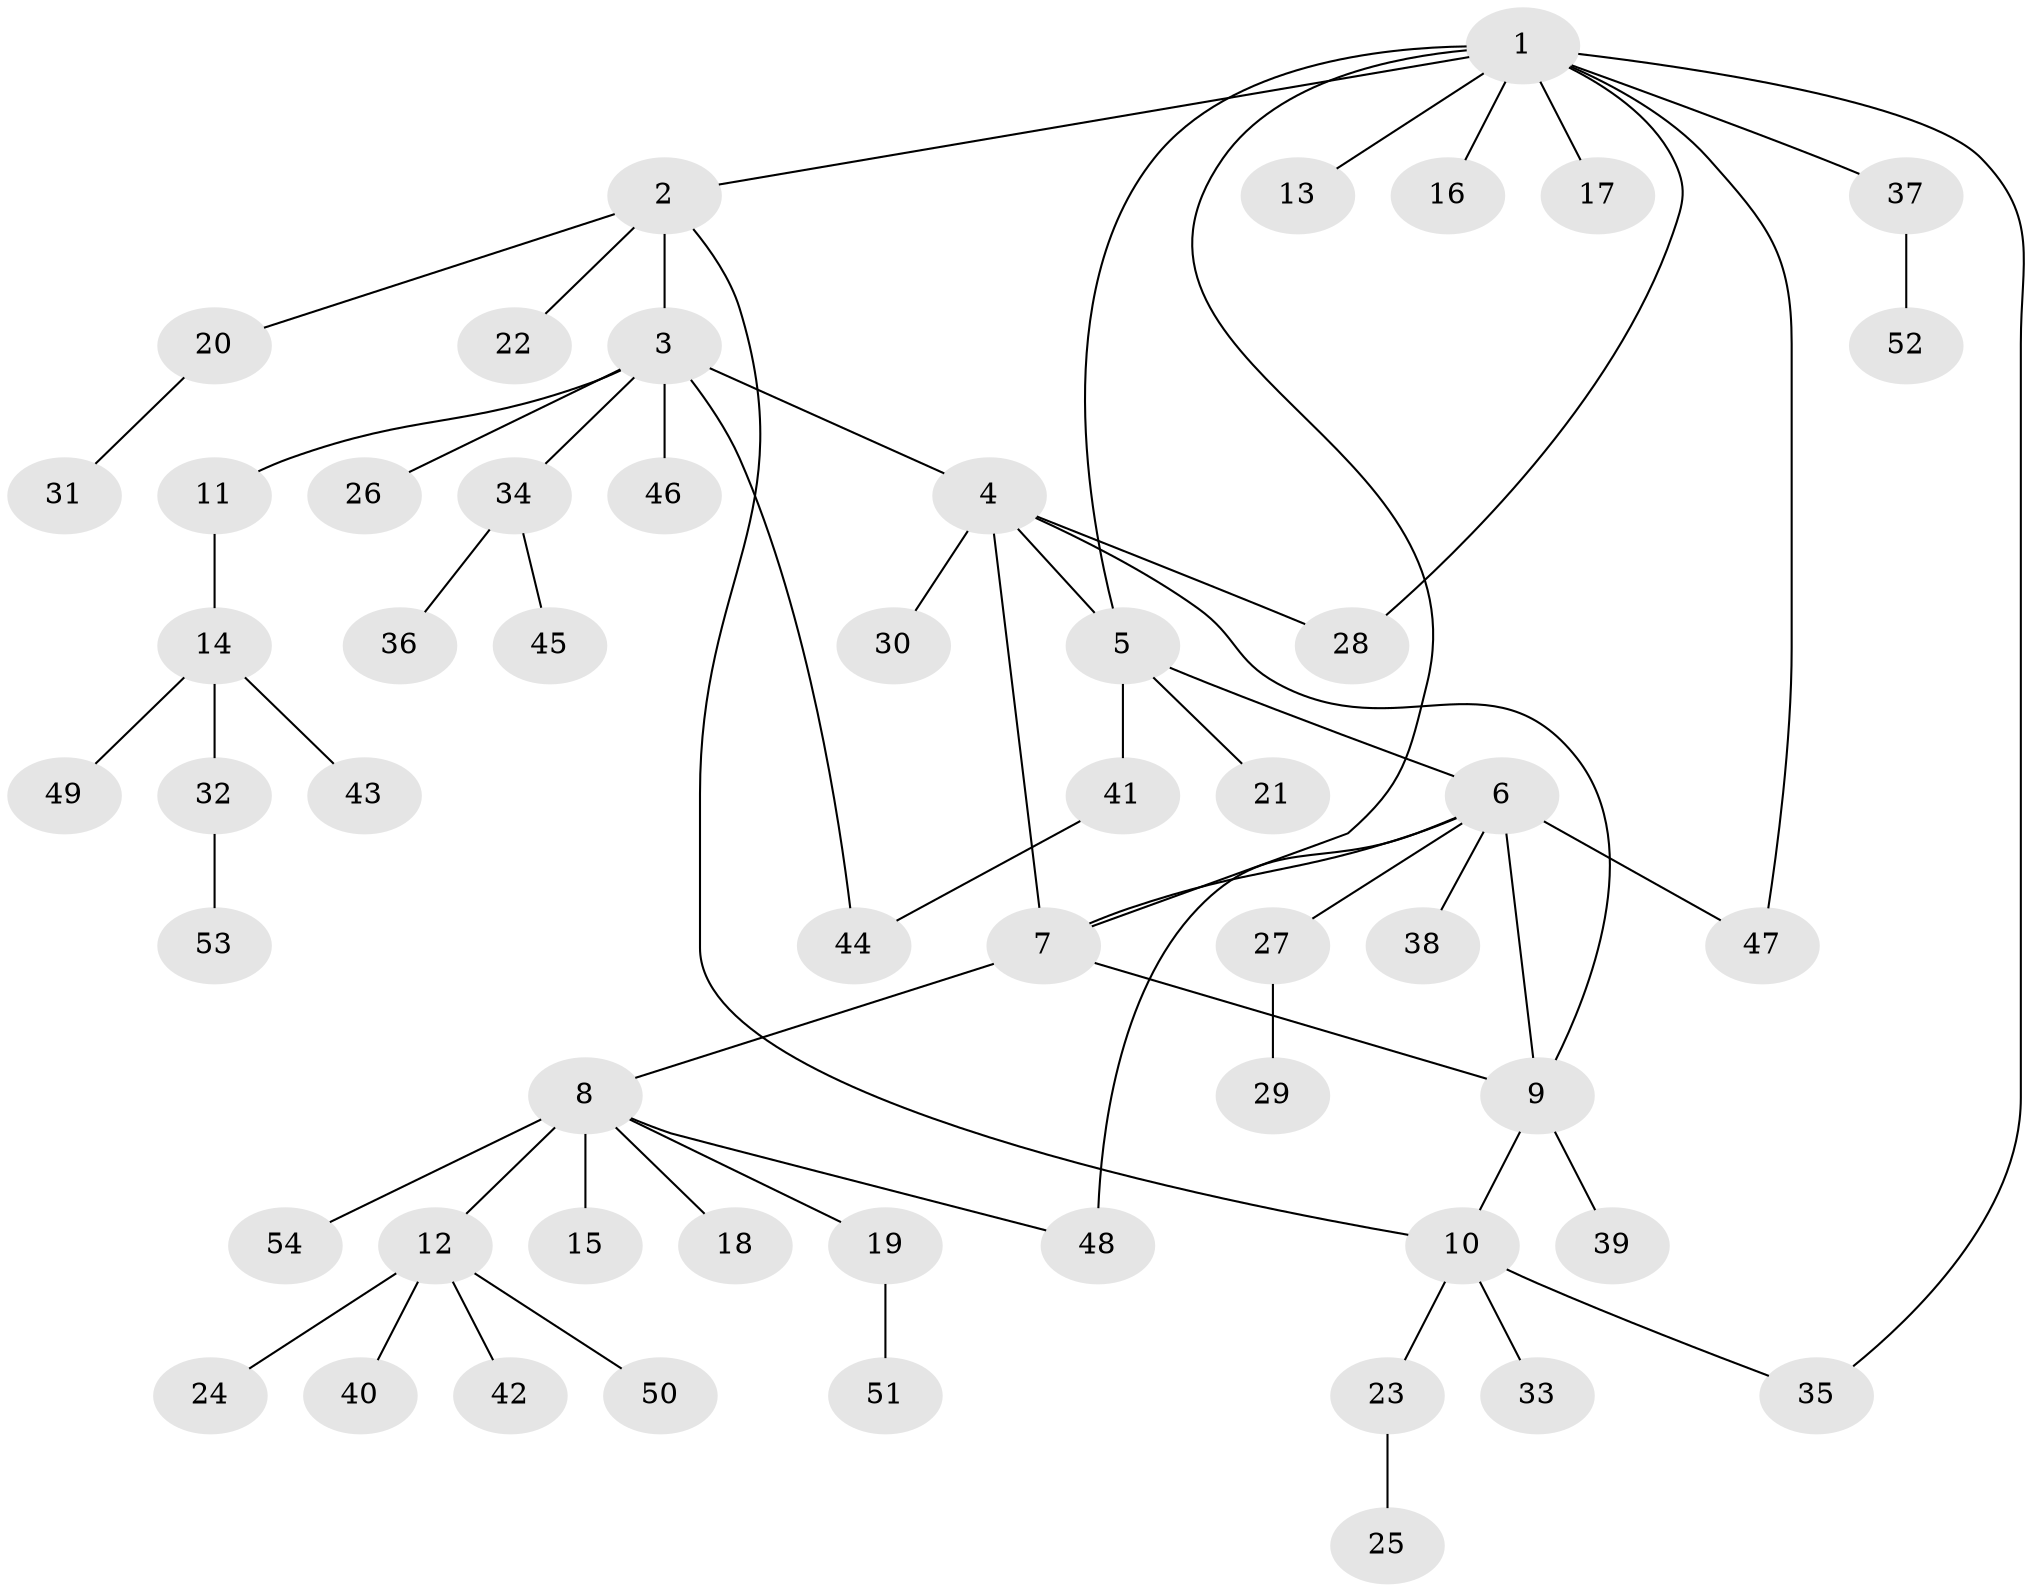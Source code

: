 // Generated by graph-tools (version 1.1) at 2025/15/03/09/25 04:15:58]
// undirected, 54 vertices, 64 edges
graph export_dot {
graph [start="1"]
  node [color=gray90,style=filled];
  1;
  2;
  3;
  4;
  5;
  6;
  7;
  8;
  9;
  10;
  11;
  12;
  13;
  14;
  15;
  16;
  17;
  18;
  19;
  20;
  21;
  22;
  23;
  24;
  25;
  26;
  27;
  28;
  29;
  30;
  31;
  32;
  33;
  34;
  35;
  36;
  37;
  38;
  39;
  40;
  41;
  42;
  43;
  44;
  45;
  46;
  47;
  48;
  49;
  50;
  51;
  52;
  53;
  54;
  1 -- 2;
  1 -- 5;
  1 -- 7;
  1 -- 13;
  1 -- 16;
  1 -- 17;
  1 -- 28;
  1 -- 35;
  1 -- 37;
  1 -- 47;
  2 -- 3;
  2 -- 10;
  2 -- 20;
  2 -- 22;
  3 -- 4;
  3 -- 11;
  3 -- 26;
  3 -- 34;
  3 -- 44;
  3 -- 46;
  4 -- 5;
  4 -- 7;
  4 -- 9;
  4 -- 28;
  4 -- 30;
  5 -- 6;
  5 -- 21;
  5 -- 41;
  6 -- 7;
  6 -- 9;
  6 -- 27;
  6 -- 38;
  6 -- 47;
  6 -- 48;
  7 -- 8;
  7 -- 9;
  8 -- 12;
  8 -- 15;
  8 -- 18;
  8 -- 19;
  8 -- 48;
  8 -- 54;
  9 -- 10;
  9 -- 39;
  10 -- 23;
  10 -- 33;
  10 -- 35;
  11 -- 14;
  12 -- 24;
  12 -- 40;
  12 -- 42;
  12 -- 50;
  14 -- 32;
  14 -- 43;
  14 -- 49;
  19 -- 51;
  20 -- 31;
  23 -- 25;
  27 -- 29;
  32 -- 53;
  34 -- 36;
  34 -- 45;
  37 -- 52;
  41 -- 44;
}
